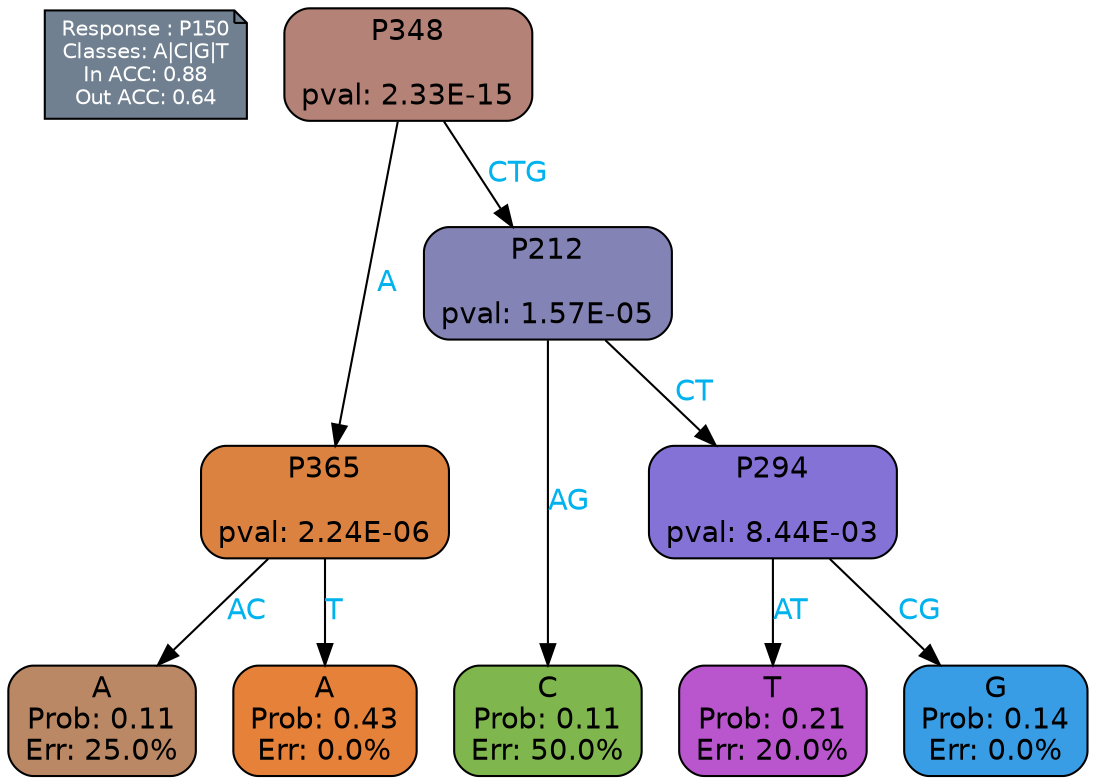 digraph Tree {
node [shape=box, style="filled, rounded", color="black", fontname=helvetica] ;
graph [ranksep=equally, splines=polylines, bgcolor=transparent, dpi=600] ;
edge [fontname=helvetica] ;
LEGEND [label="Response : P150
Classes: A|C|G|T
In ACC: 0.88
Out ACC: 0.64
",shape=note,align=left,style=filled,fillcolor="slategray",fontcolor="white",fontsize=10];1 [label="P348

pval: 2.33E-15", fillcolor="#b48277"] ;
2 [label="P365

pval: 2.24E-06", fillcolor="#dc8241"] ;
3 [label="A
Prob: 0.11
Err: 25.0%", fillcolor="#ba8864"] ;
4 [label="A
Prob: 0.43
Err: 0.0%", fillcolor="#e58139"] ;
5 [label="P212

pval: 1.57E-05", fillcolor="#8483b6"] ;
6 [label="C
Prob: 0.11
Err: 50.0%", fillcolor="#80b64e"] ;
7 [label="P294

pval: 8.44E-03", fillcolor="#8572d7"] ;
8 [label="T
Prob: 0.21
Err: 20.0%", fillcolor="#b956ce"] ;
9 [label="G
Prob: 0.14
Err: 0.0%", fillcolor="#399de5"] ;
1 -> 2 [label="A",fontcolor=deepskyblue2] ;
1 -> 5 [label="CTG",fontcolor=deepskyblue2] ;
2 -> 3 [label="AC",fontcolor=deepskyblue2] ;
2 -> 4 [label="T",fontcolor=deepskyblue2] ;
5 -> 6 [label="AG",fontcolor=deepskyblue2] ;
5 -> 7 [label="CT",fontcolor=deepskyblue2] ;
7 -> 8 [label="AT",fontcolor=deepskyblue2] ;
7 -> 9 [label="CG",fontcolor=deepskyblue2] ;
{rank = same; 3;4;6;8;9;}{rank = same; LEGEND;1;}}